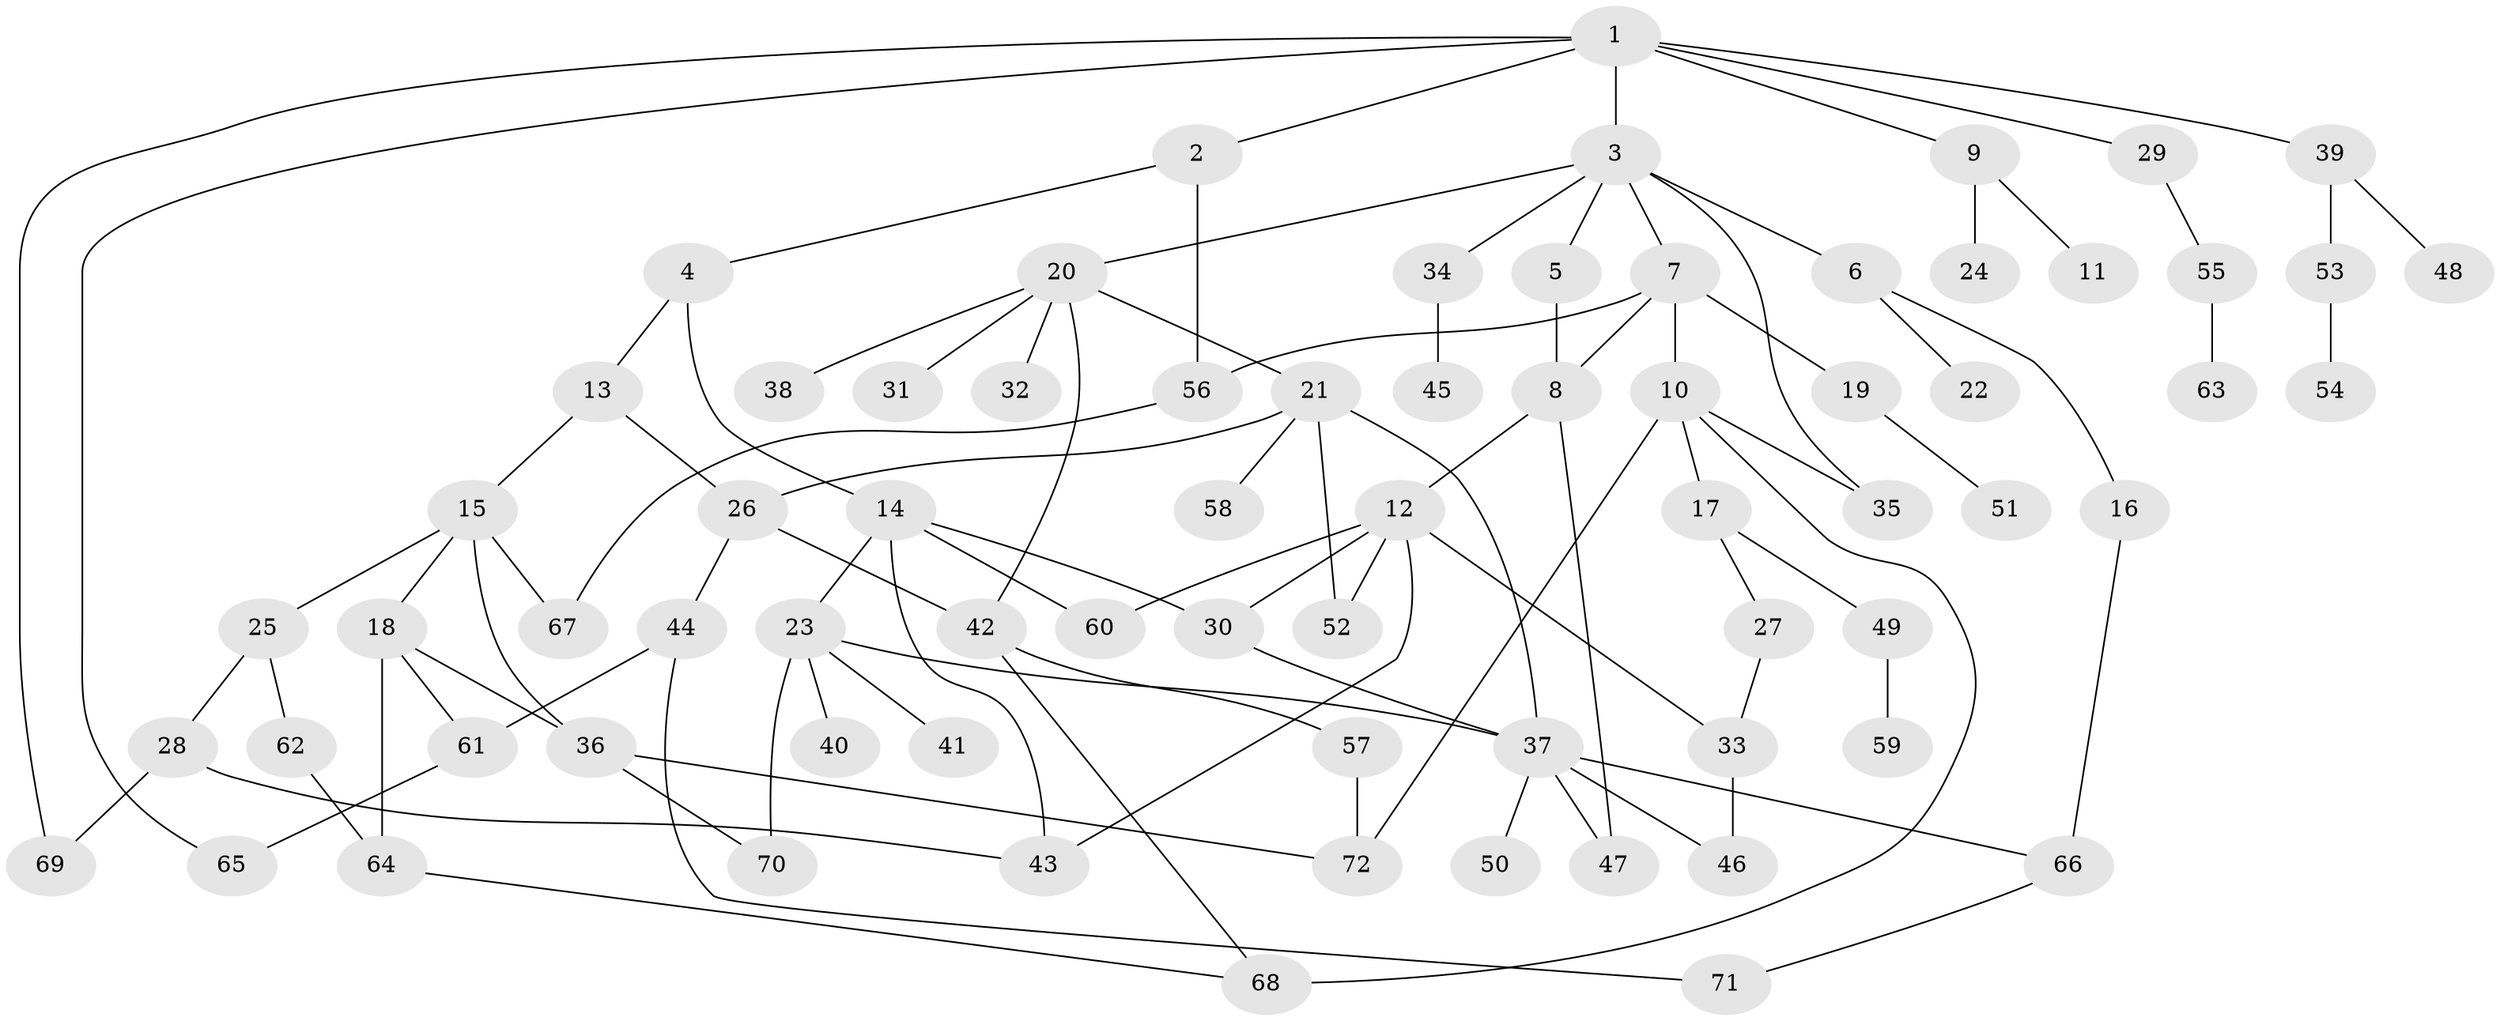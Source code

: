 // coarse degree distribution, {7: 0.1111111111111111, 6: 0.05555555555555555, 3: 0.1388888888888889, 2: 0.19444444444444445, 5: 0.08333333333333333, 4: 0.1388888888888889, 1: 0.2777777777777778}
// Generated by graph-tools (version 1.1) at 2025/49/03/04/25 22:49:03]
// undirected, 72 vertices, 99 edges
graph export_dot {
  node [color=gray90,style=filled];
  1;
  2;
  3;
  4;
  5;
  6;
  7;
  8;
  9;
  10;
  11;
  12;
  13;
  14;
  15;
  16;
  17;
  18;
  19;
  20;
  21;
  22;
  23;
  24;
  25;
  26;
  27;
  28;
  29;
  30;
  31;
  32;
  33;
  34;
  35;
  36;
  37;
  38;
  39;
  40;
  41;
  42;
  43;
  44;
  45;
  46;
  47;
  48;
  49;
  50;
  51;
  52;
  53;
  54;
  55;
  56;
  57;
  58;
  59;
  60;
  61;
  62;
  63;
  64;
  65;
  66;
  67;
  68;
  69;
  70;
  71;
  72;
  1 -- 2;
  1 -- 3;
  1 -- 9;
  1 -- 29;
  1 -- 39;
  1 -- 65;
  1 -- 69;
  2 -- 4;
  2 -- 56;
  3 -- 5;
  3 -- 6;
  3 -- 7;
  3 -- 20;
  3 -- 34;
  3 -- 35;
  4 -- 13;
  4 -- 14;
  5 -- 8;
  6 -- 16;
  6 -- 22;
  7 -- 10;
  7 -- 19;
  7 -- 56;
  7 -- 8;
  8 -- 12;
  8 -- 47;
  9 -- 11;
  9 -- 24;
  10 -- 17;
  10 -- 68;
  10 -- 35;
  10 -- 72;
  12 -- 60;
  12 -- 43;
  12 -- 33;
  12 -- 52;
  12 -- 30;
  13 -- 15;
  13 -- 26;
  14 -- 23;
  14 -- 30;
  14 -- 43;
  14 -- 60;
  15 -- 18;
  15 -- 25;
  15 -- 67;
  15 -- 36;
  16 -- 66;
  17 -- 27;
  17 -- 49;
  18 -- 36;
  18 -- 64;
  18 -- 61;
  19 -- 51;
  20 -- 21;
  20 -- 31;
  20 -- 32;
  20 -- 38;
  20 -- 42;
  21 -- 26;
  21 -- 52;
  21 -- 58;
  21 -- 37;
  23 -- 37;
  23 -- 40;
  23 -- 41;
  23 -- 70;
  25 -- 28;
  25 -- 62;
  26 -- 44;
  26 -- 42;
  27 -- 33;
  28 -- 69;
  28 -- 43;
  29 -- 55;
  30 -- 37;
  33 -- 46;
  34 -- 45;
  36 -- 70;
  36 -- 72;
  37 -- 47;
  37 -- 50;
  37 -- 66;
  37 -- 46;
  39 -- 48;
  39 -- 53;
  42 -- 57;
  42 -- 68;
  44 -- 61;
  44 -- 71;
  49 -- 59;
  53 -- 54;
  55 -- 63;
  56 -- 67;
  57 -- 72;
  61 -- 65;
  62 -- 64;
  64 -- 68;
  66 -- 71;
}
